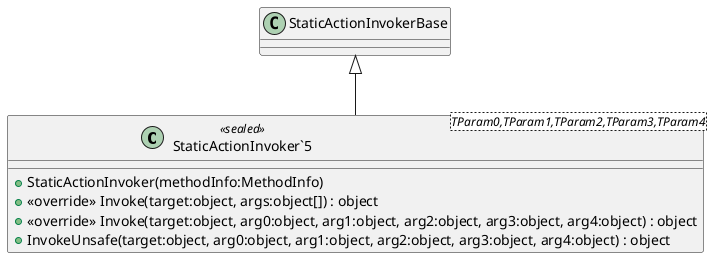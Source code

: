 @startuml
class "StaticActionInvoker`5"<TParam0,TParam1,TParam2,TParam3,TParam4> <<sealed>> {
    + StaticActionInvoker(methodInfo:MethodInfo)
    + <<override>> Invoke(target:object, args:object[]) : object
    + <<override>> Invoke(target:object, arg0:object, arg1:object, arg2:object, arg3:object, arg4:object) : object
    + InvokeUnsafe(target:object, arg0:object, arg1:object, arg2:object, arg3:object, arg4:object) : object
}
StaticActionInvokerBase <|-- "StaticActionInvoker`5"
@enduml
